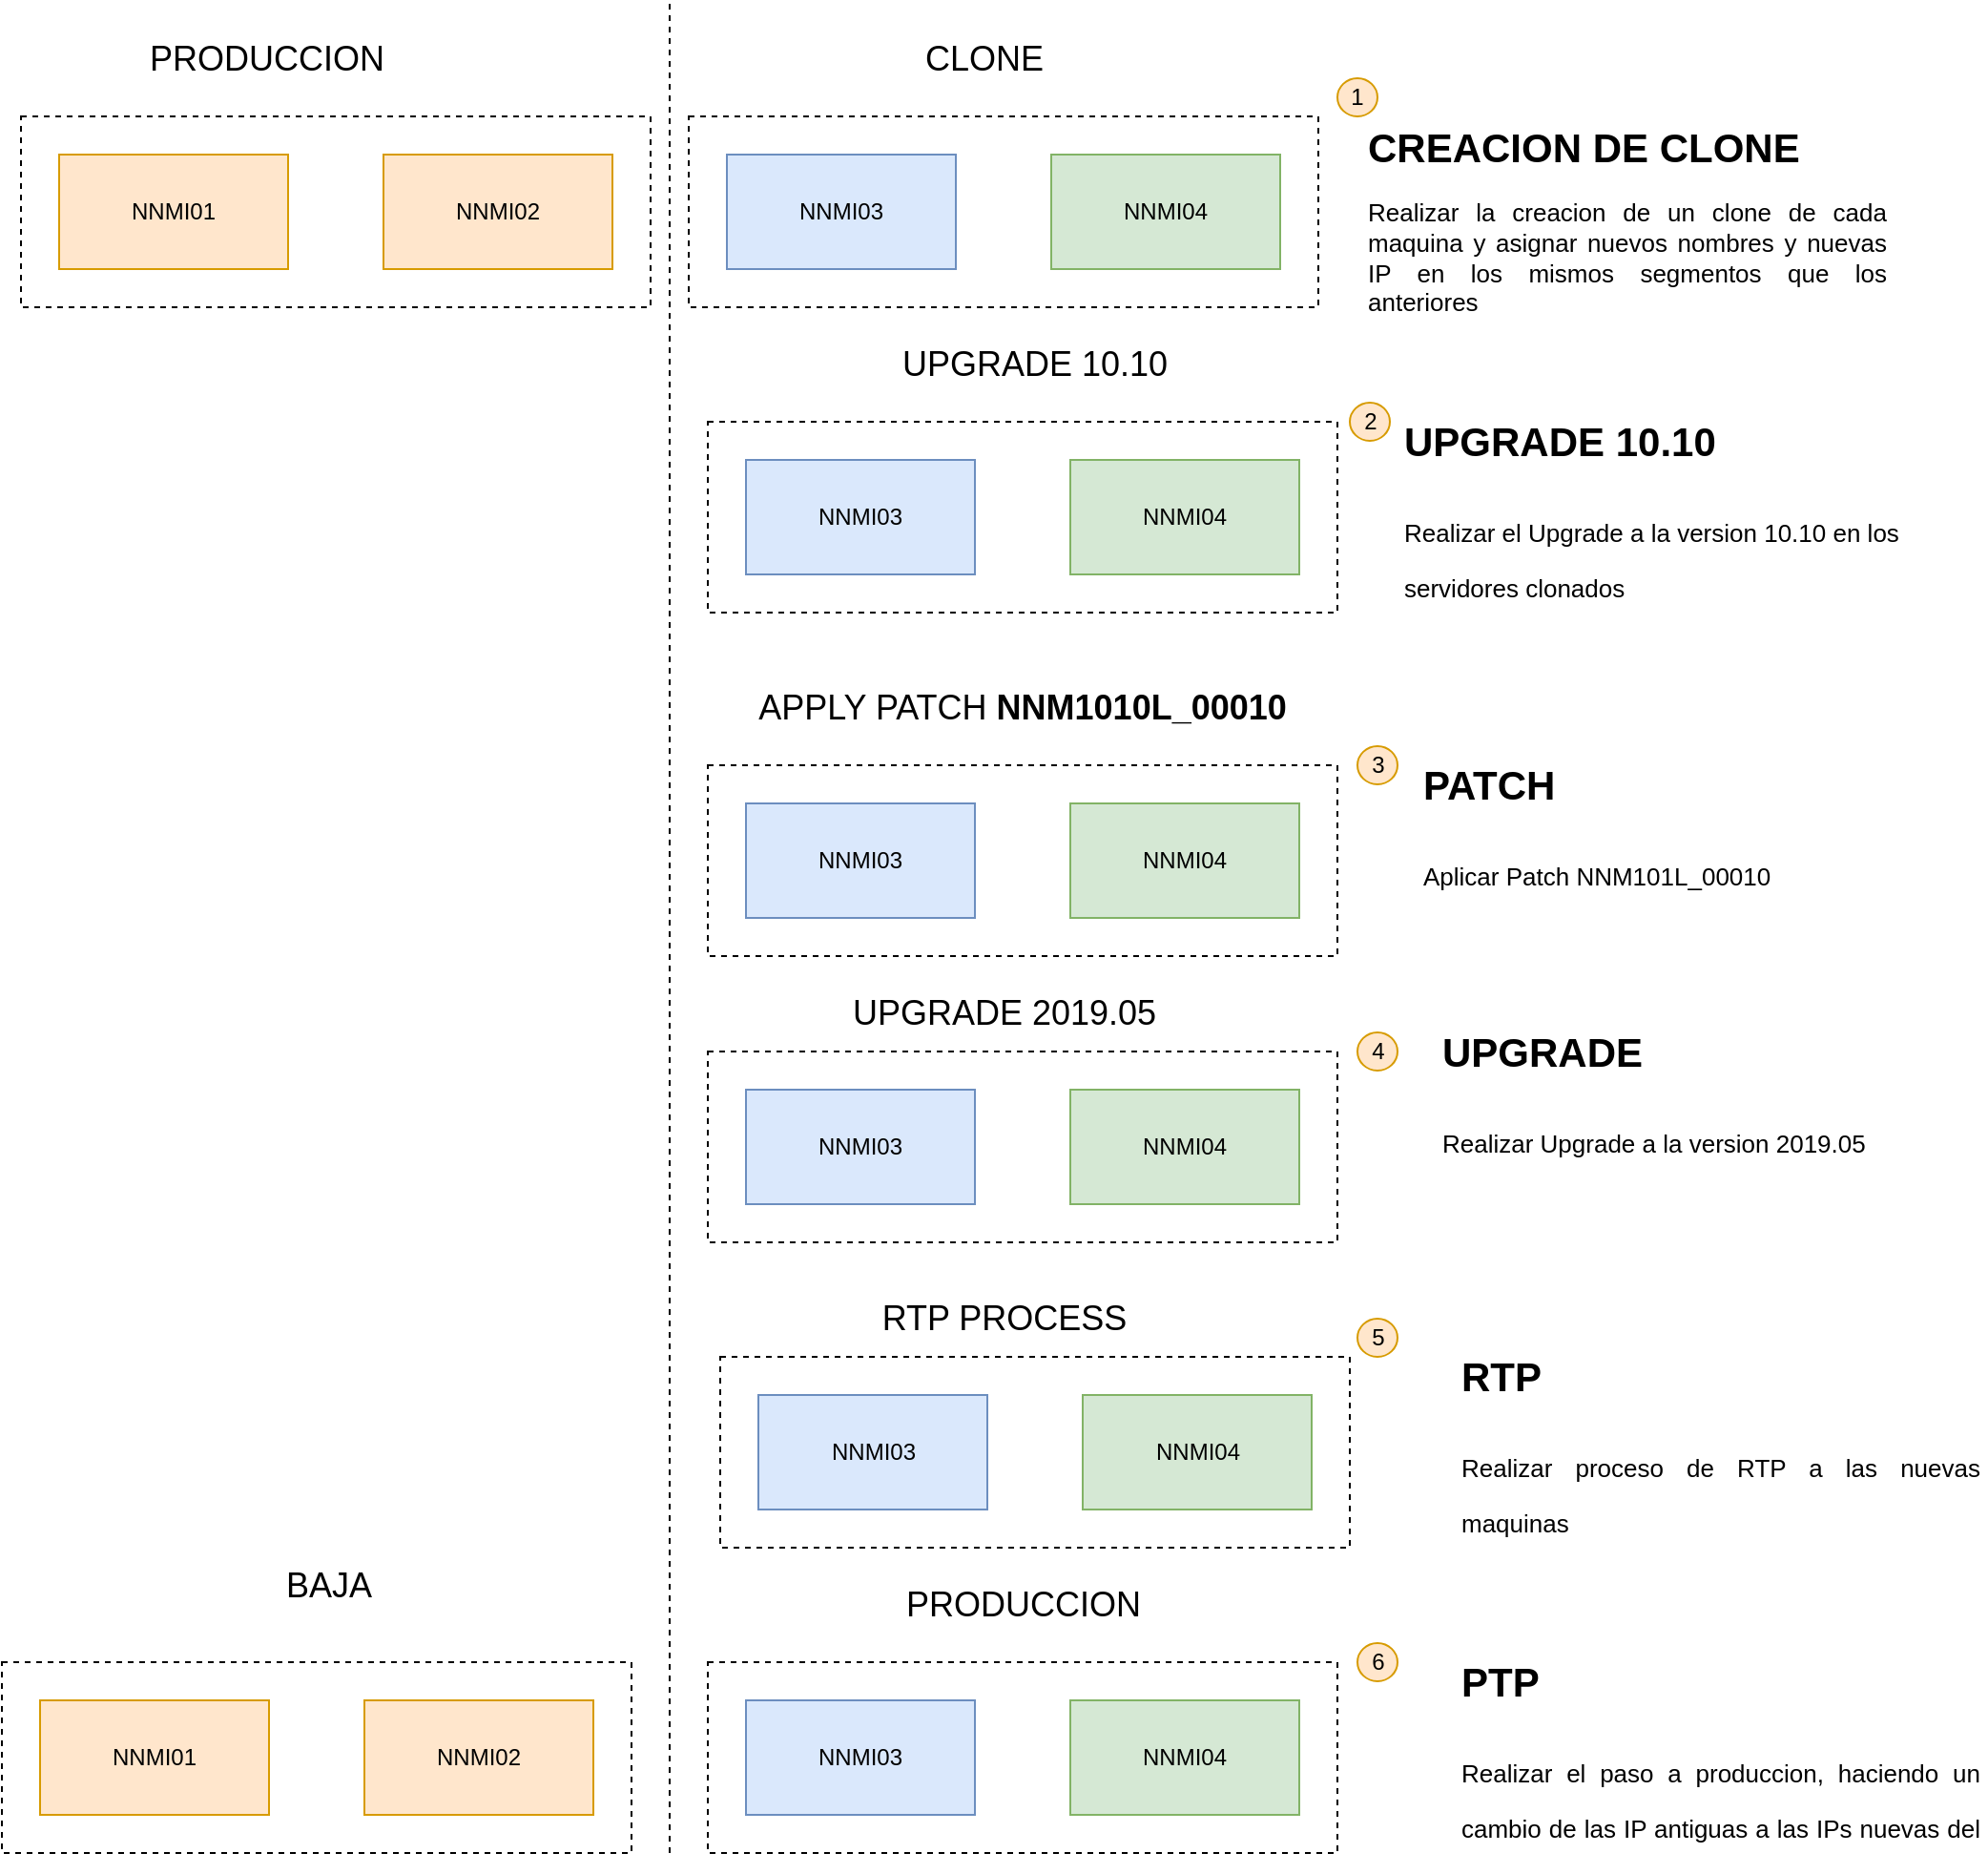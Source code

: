 <mxfile version="10.8.3" type="github"><diagram id="JCeJZNztmn1LFCq-LRdk" name="Page-1"><mxGraphModel dx="1997" dy="1030" grid="0" gridSize="10" guides="1" tooltips="1" connect="1" arrows="1" fold="1" page="0" pageScale="1" pageWidth="827" pageHeight="1169" math="0" shadow="0"><root><mxCell id="0"/><mxCell id="1" parent="0"/><mxCell id="VmoTyu3GmWl4dDMMTCau-3" value="" style="rounded=0;whiteSpace=wrap;html=1;dashed=1;fillColor=none;" parent="1" vertex="1"><mxGeometry x="40" y="60" width="330" height="100" as="geometry"/></mxCell><mxCell id="VmoTyu3GmWl4dDMMTCau-1" value="NNMI01" style="rounded=0;whiteSpace=wrap;html=1;fillColor=#ffe6cc;strokeColor=#d79b00;" parent="1" vertex="1"><mxGeometry x="60" y="80" width="120" height="60" as="geometry"/></mxCell><mxCell id="VmoTyu3GmWl4dDMMTCau-2" value="NNMI02" style="rounded=0;whiteSpace=wrap;html=1;fillColor=#ffe6cc;strokeColor=#d79b00;" parent="1" vertex="1"><mxGeometry x="230" y="80" width="120" height="60" as="geometry"/></mxCell><mxCell id="VmoTyu3GmWl4dDMMTCau-7" value="CLONE" style="text;html=1;strokeColor=none;fillColor=none;align=center;verticalAlign=middle;whiteSpace=wrap;rounded=0;dashed=1;fontSize=18;" parent="1" vertex="1"><mxGeometry x="525" y="20" width="40" height="20" as="geometry"/></mxCell><mxCell id="VmoTyu3GmWl4dDMMTCau-8" value="" style="endArrow=none;dashed=1;html=1;" parent="1" edge="1"><mxGeometry width="50" height="50" relative="1" as="geometry"><mxPoint x="380" y="970" as="sourcePoint"/><mxPoint x="380" as="targetPoint"/></mxGeometry></mxCell><mxCell id="VmoTyu3GmWl4dDMMTCau-10" value="" style="group" parent="1" vertex="1" connectable="0"><mxGeometry x="390" y="60" width="330" height="100" as="geometry"/></mxCell><mxCell id="VmoTyu3GmWl4dDMMTCau-4" value="" style="rounded=0;whiteSpace=wrap;html=1;dashed=1;fillColor=none;" parent="VmoTyu3GmWl4dDMMTCau-10" vertex="1"><mxGeometry width="330" height="100" as="geometry"/></mxCell><mxCell id="VmoTyu3GmWl4dDMMTCau-5" value="NNMI03" style="rounded=0;whiteSpace=wrap;html=1;fillColor=#dae8fc;strokeColor=#6c8ebf;" parent="VmoTyu3GmWl4dDMMTCau-10" vertex="1"><mxGeometry x="20" y="20" width="120" height="60" as="geometry"/></mxCell><mxCell id="VmoTyu3GmWl4dDMMTCau-6" value="NNMI04" style="rounded=0;whiteSpace=wrap;html=1;fillColor=#d5e8d4;strokeColor=#82b366;" parent="VmoTyu3GmWl4dDMMTCau-10" vertex="1"><mxGeometry x="190" y="20" width="120" height="60" as="geometry"/></mxCell><mxCell id="VmoTyu3GmWl4dDMMTCau-11" value="" style="group" parent="1" vertex="1" connectable="0"><mxGeometry x="400" y="220" width="330" height="100" as="geometry"/></mxCell><mxCell id="VmoTyu3GmWl4dDMMTCau-12" value="" style="rounded=0;whiteSpace=wrap;html=1;dashed=1;fillColor=none;" parent="VmoTyu3GmWl4dDMMTCau-11" vertex="1"><mxGeometry width="330" height="100" as="geometry"/></mxCell><mxCell id="VmoTyu3GmWl4dDMMTCau-13" value="NNMI03" style="rounded=0;whiteSpace=wrap;html=1;fillColor=#dae8fc;strokeColor=#6c8ebf;" parent="VmoTyu3GmWl4dDMMTCau-11" vertex="1"><mxGeometry x="20" y="20" width="120" height="60" as="geometry"/></mxCell><mxCell id="VmoTyu3GmWl4dDMMTCau-14" value="NNMI04" style="rounded=0;whiteSpace=wrap;html=1;fillColor=#d5e8d4;strokeColor=#82b366;" parent="VmoTyu3GmWl4dDMMTCau-11" vertex="1"><mxGeometry x="190" y="20" width="120" height="60" as="geometry"/></mxCell><mxCell id="VmoTyu3GmWl4dDMMTCau-15" value="UPGRADE 10.10" style="text;html=1;strokeColor=none;fillColor=none;align=center;verticalAlign=middle;whiteSpace=wrap;rounded=0;dashed=1;fontSize=18;" parent="1" vertex="1"><mxGeometry x="470" y="180" width="203" height="20" as="geometry"/></mxCell><mxCell id="VmoTyu3GmWl4dDMMTCau-16" value="" style="group" parent="1" vertex="1" connectable="0"><mxGeometry x="400" y="400" width="330" height="100" as="geometry"/></mxCell><mxCell id="VmoTyu3GmWl4dDMMTCau-17" value="" style="rounded=0;whiteSpace=wrap;html=1;dashed=1;fillColor=none;" parent="VmoTyu3GmWl4dDMMTCau-16" vertex="1"><mxGeometry width="330" height="100" as="geometry"/></mxCell><mxCell id="VmoTyu3GmWl4dDMMTCau-18" value="NNMI03" style="rounded=0;whiteSpace=wrap;html=1;fillColor=#dae8fc;strokeColor=#6c8ebf;" parent="VmoTyu3GmWl4dDMMTCau-16" vertex="1"><mxGeometry x="20" y="20" width="120" height="60" as="geometry"/></mxCell><mxCell id="VmoTyu3GmWl4dDMMTCau-19" value="NNMI04" style="rounded=0;whiteSpace=wrap;html=1;fillColor=#d5e8d4;strokeColor=#82b366;" parent="VmoTyu3GmWl4dDMMTCau-16" vertex="1"><mxGeometry x="190" y="20" width="120" height="60" as="geometry"/></mxCell><mxCell id="VmoTyu3GmWl4dDMMTCau-20" value="APPLY PATCH&amp;nbsp;&lt;b&gt;NNM1010L_00010&lt;/b&gt;" style="text;html=1;strokeColor=none;fillColor=none;align=center;verticalAlign=middle;whiteSpace=wrap;rounded=0;dashed=1;fontSize=18;" parent="1" vertex="1"><mxGeometry x="410" y="360" width="310" height="20" as="geometry"/></mxCell><mxCell id="VmoTyu3GmWl4dDMMTCau-21" value="" style="group" parent="1" vertex="1" connectable="0"><mxGeometry x="400" y="550" width="330" height="100" as="geometry"/></mxCell><mxCell id="VmoTyu3GmWl4dDMMTCau-22" value="" style="rounded=0;whiteSpace=wrap;html=1;dashed=1;fillColor=none;" parent="VmoTyu3GmWl4dDMMTCau-21" vertex="1"><mxGeometry width="330" height="100" as="geometry"/></mxCell><mxCell id="VmoTyu3GmWl4dDMMTCau-23" value="NNMI03" style="rounded=0;whiteSpace=wrap;html=1;fillColor=#dae8fc;strokeColor=#6c8ebf;" parent="VmoTyu3GmWl4dDMMTCau-21" vertex="1"><mxGeometry x="20" y="20" width="120" height="60" as="geometry"/></mxCell><mxCell id="VmoTyu3GmWl4dDMMTCau-24" value="NNMI04" style="rounded=0;whiteSpace=wrap;html=1;fillColor=#d5e8d4;strokeColor=#82b366;" parent="VmoTyu3GmWl4dDMMTCau-21" vertex="1"><mxGeometry x="190" y="20" width="120" height="60" as="geometry"/></mxCell><mxCell id="VmoTyu3GmWl4dDMMTCau-25" value="UPGRADE 2019.05" style="text;html=1;strokeColor=none;fillColor=none;align=center;verticalAlign=middle;whiteSpace=wrap;rounded=0;dashed=1;fontSize=18;" parent="1" vertex="1"><mxGeometry x="453.5" y="520" width="203" height="20" as="geometry"/></mxCell><mxCell id="VmoTyu3GmWl4dDMMTCau-29" value="PRODUCCION" style="text;html=1;strokeColor=none;fillColor=none;align=center;verticalAlign=middle;whiteSpace=wrap;rounded=0;dashed=1;fontSize=18;" parent="1" vertex="1"><mxGeometry x="149" y="20" width="40" height="20" as="geometry"/></mxCell><mxCell id="VmoTyu3GmWl4dDMMTCau-30" value="RTP PROCESS" style="text;html=1;strokeColor=none;fillColor=none;align=center;verticalAlign=middle;whiteSpace=wrap;rounded=0;dashed=1;fontSize=18;" parent="1" vertex="1"><mxGeometry x="453.5" y="680" width="203" height="20" as="geometry"/></mxCell><mxCell id="VmoTyu3GmWl4dDMMTCau-36" value="PRODUCCION" style="text;html=1;strokeColor=none;fillColor=none;align=center;verticalAlign=middle;whiteSpace=wrap;rounded=0;dashed=1;fontSize=18;" parent="1" vertex="1"><mxGeometry x="463.5" y="830" width="203" height="20" as="geometry"/></mxCell><mxCell id="VmoTyu3GmWl4dDMMTCau-37" value="" style="group" parent="1" vertex="1" connectable="0"><mxGeometry x="406.5" y="710" width="330" height="100" as="geometry"/></mxCell><mxCell id="VmoTyu3GmWl4dDMMTCau-38" value="" style="rounded=0;whiteSpace=wrap;html=1;dashed=1;fillColor=none;" parent="VmoTyu3GmWl4dDMMTCau-37" vertex="1"><mxGeometry width="330" height="100" as="geometry"/></mxCell><mxCell id="VmoTyu3GmWl4dDMMTCau-39" value="NNMI03" style="rounded=0;whiteSpace=wrap;html=1;fillColor=#dae8fc;strokeColor=#6c8ebf;" parent="VmoTyu3GmWl4dDMMTCau-37" vertex="1"><mxGeometry x="20" y="20" width="120" height="60" as="geometry"/></mxCell><mxCell id="VmoTyu3GmWl4dDMMTCau-40" value="NNMI04" style="rounded=0;whiteSpace=wrap;html=1;fillColor=#d5e8d4;strokeColor=#82b366;" parent="VmoTyu3GmWl4dDMMTCau-37" vertex="1"><mxGeometry x="190" y="20" width="120" height="60" as="geometry"/></mxCell><mxCell id="VmoTyu3GmWl4dDMMTCau-41" value="" style="group" parent="1" vertex="1" connectable="0"><mxGeometry x="400" y="870" width="330" height="100" as="geometry"/></mxCell><mxCell id="VmoTyu3GmWl4dDMMTCau-42" value="" style="rounded=0;whiteSpace=wrap;html=1;dashed=1;fillColor=none;" parent="VmoTyu3GmWl4dDMMTCau-41" vertex="1"><mxGeometry width="330" height="100" as="geometry"/></mxCell><mxCell id="VmoTyu3GmWl4dDMMTCau-43" value="NNMI03" style="rounded=0;whiteSpace=wrap;html=1;fillColor=#dae8fc;strokeColor=#6c8ebf;" parent="VmoTyu3GmWl4dDMMTCau-41" vertex="1"><mxGeometry x="20" y="20" width="120" height="60" as="geometry"/></mxCell><mxCell id="VmoTyu3GmWl4dDMMTCau-44" value="NNMI04" style="rounded=0;whiteSpace=wrap;html=1;fillColor=#d5e8d4;strokeColor=#82b366;" parent="VmoTyu3GmWl4dDMMTCau-41" vertex="1"><mxGeometry x="190" y="20" width="120" height="60" as="geometry"/></mxCell><mxCell id="VmoTyu3GmWl4dDMMTCau-45" value="" style="group;" parent="1" vertex="1" connectable="0"><mxGeometry x="30" y="870" width="330" height="100" as="geometry"/></mxCell><mxCell id="VmoTyu3GmWl4dDMMTCau-46" value="" style="rounded=0;whiteSpace=wrap;html=1;dashed=1;fillColor=none;" parent="VmoTyu3GmWl4dDMMTCau-45" vertex="1"><mxGeometry width="330" height="100" as="geometry"/></mxCell><mxCell id="VmoTyu3GmWl4dDMMTCau-47" value="NNMI01" style="rounded=0;whiteSpace=wrap;html=1;fillColor=#ffe6cc;strokeColor=#d79b00;" parent="VmoTyu3GmWl4dDMMTCau-45" vertex="1"><mxGeometry x="20" y="20" width="120" height="60" as="geometry"/></mxCell><mxCell id="VmoTyu3GmWl4dDMMTCau-48" value="NNMI02" style="rounded=0;whiteSpace=wrap;html=1;fillColor=#ffe6cc;strokeColor=#d79b00;" parent="VmoTyu3GmWl4dDMMTCau-45" vertex="1"><mxGeometry x="190" y="20" width="120" height="60" as="geometry"/></mxCell><mxCell id="VmoTyu3GmWl4dDMMTCau-49" value="BAJA" style="text;html=1;strokeColor=none;fillColor=none;align=center;verticalAlign=middle;whiteSpace=wrap;rounded=0;dashed=1;fontSize=18;" parent="1" vertex="1"><mxGeometry x="100" y="820" width="203" height="20" as="geometry"/></mxCell><mxCell id="rqVmbOS5ZCHCl8Zejz_5-1" value="1" style="ellipse;whiteSpace=wrap;html=1;fillColor=#ffe6cc;strokeColor=#d79b00;" vertex="1" parent="1"><mxGeometry x="730" y="40" width="21" height="20" as="geometry"/></mxCell><mxCell id="rqVmbOS5ZCHCl8Zejz_5-2" value="2" style="ellipse;whiteSpace=wrap;html=1;fillColor=#ffe6cc;strokeColor=#d79b00;" vertex="1" parent="1"><mxGeometry x="736.5" y="210" width="21" height="20" as="geometry"/></mxCell><mxCell id="rqVmbOS5ZCHCl8Zejz_5-3" value="3" style="ellipse;whiteSpace=wrap;html=1;fillColor=#ffe6cc;strokeColor=#d79b00;" vertex="1" parent="1"><mxGeometry x="740.5" y="390" width="21" height="20" as="geometry"/></mxCell><mxCell id="rqVmbOS5ZCHCl8Zejz_5-4" value="4" style="ellipse;whiteSpace=wrap;html=1;fillColor=#ffe6cc;strokeColor=#d79b00;" vertex="1" parent="1"><mxGeometry x="740.5" y="540" width="21" height="20" as="geometry"/></mxCell><mxCell id="rqVmbOS5ZCHCl8Zejz_5-6" value="5" style="ellipse;whiteSpace=wrap;html=1;fillColor=#ffe6cc;strokeColor=#d79b00;" vertex="1" parent="1"><mxGeometry x="740.5" y="690" width="21" height="20" as="geometry"/></mxCell><mxCell id="rqVmbOS5ZCHCl8Zejz_5-7" value="6" style="ellipse;whiteSpace=wrap;html=1;fillColor=#ffe6cc;strokeColor=#d79b00;" vertex="1" parent="1"><mxGeometry x="740.5" y="860" width="21" height="20" as="geometry"/></mxCell><mxCell id="rqVmbOS5ZCHCl8Zejz_5-8" value="&lt;h1 style=&quot;font-size: 21px&quot;&gt;&lt;font style=&quot;font-size: 21px&quot;&gt;CREACION DE CLONE&amp;nbsp;&lt;/font&gt;&lt;/h1&gt;&lt;p style=&quot;text-align: justify&quot;&gt;&lt;font style=&quot;font-size: 13px&quot;&gt;Realizar la creacion de un clone de cada maquina y asignar nuevos nombres y nuevas IP en los mismos segmentos que los anteriores&lt;/font&gt;&lt;/p&gt;" style="text;html=1;strokeColor=none;fillColor=none;spacing=5;spacingTop=-20;whiteSpace=wrap;overflow=hidden;rounded=0;" vertex="1" parent="1"><mxGeometry x="741" y="60" width="280" height="120" as="geometry"/></mxCell><mxCell id="rqVmbOS5ZCHCl8Zejz_5-9" value="&lt;h1&gt;&lt;span style=&quot;text-align: justify ; font-size: 21px&quot;&gt;UPGRADE 10.10&lt;/span&gt;&lt;/h1&gt;&lt;h1&gt;&lt;span style=&quot;font-size: 13px ; text-align: justify ; font-weight: normal&quot;&gt;Realizar el Upgrade a la version 10.10 en los servidores clonados&lt;/span&gt;&lt;br&gt;&lt;/h1&gt;" style="text;html=1;strokeColor=none;fillColor=none;spacing=5;spacingTop=-20;whiteSpace=wrap;overflow=hidden;rounded=0;" vertex="1" parent="1"><mxGeometry x="760" y="210" width="280" height="120" as="geometry"/></mxCell><mxCell id="rqVmbOS5ZCHCl8Zejz_5-10" value="&lt;h1&gt;&lt;span style=&quot;text-align: justify ; font-size: 21px&quot;&gt;PATCH&lt;/span&gt;&lt;/h1&gt;&lt;h1&gt;&lt;span style=&quot;font-size: 13px ; font-weight: normal ; text-align: justify&quot;&gt;Aplicar Patch NNM101L_00010&lt;/span&gt;&lt;br&gt;&lt;/h1&gt;" style="text;html=1;strokeColor=none;fillColor=none;spacing=5;spacingTop=-20;whiteSpace=wrap;overflow=hidden;rounded=0;" vertex="1" parent="1"><mxGeometry x="770" y="390" width="280" height="120" as="geometry"/></mxCell><mxCell id="rqVmbOS5ZCHCl8Zejz_5-11" value="&lt;h1 style=&quot;text-align: justify&quot;&gt;&lt;span style=&quot;font-size: 21px&quot;&gt;UPGRADE&lt;/span&gt;&lt;/h1&gt;&lt;h1 style=&quot;text-align: justify&quot;&gt;&lt;span style=&quot;font-size: 13px ; font-weight: 400&quot;&gt;Realizar Upgrade a la version 2019.05&lt;/span&gt;&lt;/h1&gt;" style="text;html=1;strokeColor=none;fillColor=none;spacing=5;spacingTop=-20;whiteSpace=wrap;overflow=hidden;rounded=0;" vertex="1" parent="1"><mxGeometry x="780" y="530" width="280" height="120" as="geometry"/></mxCell><mxCell id="rqVmbOS5ZCHCl8Zejz_5-12" value="&lt;h1 style=&quot;text-align: justify&quot;&gt;&lt;span style=&quot;font-size: 21px&quot;&gt;RTP&lt;/span&gt;&lt;/h1&gt;&lt;h1 style=&quot;text-align: justify&quot;&gt;&lt;span style=&quot;font-size: 13px ; font-weight: 400&quot;&gt;Realizar proceso de RTP a las nuevas maquinas&lt;/span&gt;&lt;/h1&gt;" style="text;html=1;strokeColor=none;fillColor=none;spacing=5;spacingTop=-20;whiteSpace=wrap;overflow=hidden;rounded=0;" vertex="1" parent="1"><mxGeometry x="790" y="700" width="280" height="120" as="geometry"/></mxCell><mxCell id="rqVmbOS5ZCHCl8Zejz_5-13" value="&lt;h1 style=&quot;text-align: justify&quot;&gt;&lt;span style=&quot;font-size: 21px&quot;&gt;PTP&lt;/span&gt;&lt;/h1&gt;&lt;h1 style=&quot;text-align: justify&quot;&gt;&lt;span style=&quot;font-size: 13px ; font-weight: 400&quot;&gt;Realizar el paso a produccion, haciendo un cambio de las IP antiguas a las IPs nuevas del servicio.&lt;/span&gt;&lt;/h1&gt;" style="text;html=1;strokeColor=none;fillColor=none;spacing=5;spacingTop=-20;whiteSpace=wrap;overflow=hidden;rounded=0;" vertex="1" parent="1"><mxGeometry x="790" y="860" width="280" height="120" as="geometry"/></mxCell></root></mxGraphModel></diagram></mxfile>